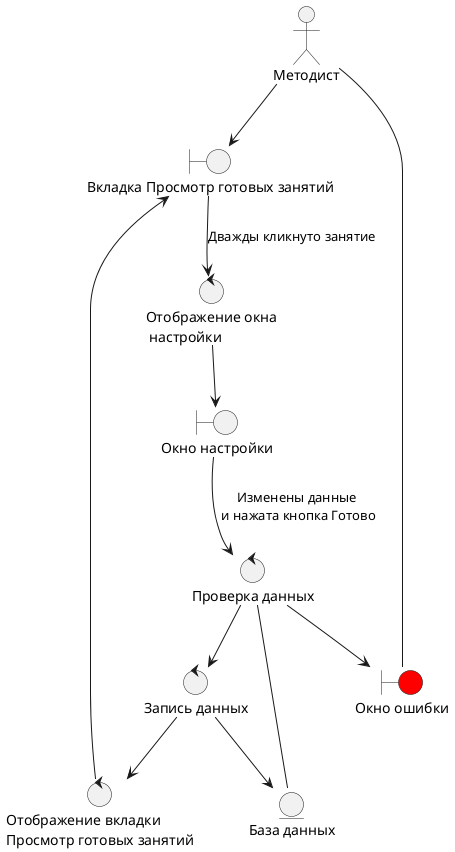 @startuml PrIspravlenieZanyatia.wsd

actor "Методист" as pl

control "Отображение окна\n настройки" as co
control "Проверка данных" as co1
control "Запись данных" as co2
control "Отображение вкладки \nПросмотр готовых занятий" as co3

boundary "Окно настройки" as bo1
boundary "Вкладка Просмотр готовых занятий" as bo

entity "База данных" as en
boundary "Окно ошибки" as err #Red

pl --> bo
bo --> co : Дважды кликнуто занятие
co --> bo1
bo1 --> co1 : Изменены данные\n и нажата кнопка Готово
co1 -- en
co1 --> err
err -- pl
co1 --> co2
co2 --> en
co2 --> co3
co3 --> bo

@enduml